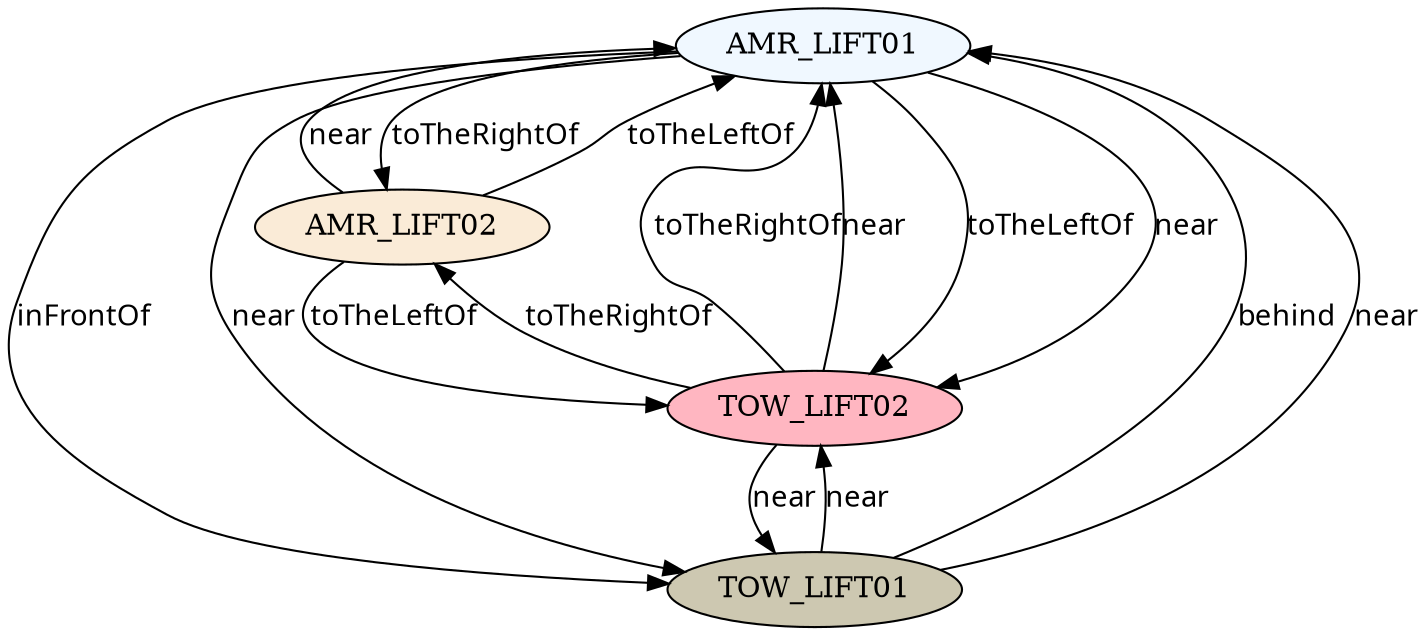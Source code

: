// The Scene Graph
digraph {
	node [fillcolor=aliceblue style=filled]
	0 [label=AMR_LIFT01]
	node [fillcolor=antiquewhite style=filled]
	1 [label=AMR_LIFT02]
	node [fillcolor=cornsilk3 style=filled]
	2 [label=TOW_LIFT01]
	node [fillcolor=lightpink style=filled]
	3 [label=TOW_LIFT02]
	edge [color=black fontname=Sans style=filled]
	0 -> 1 [label=toTheRightOf]
	0 -> 2 [label=inFrontOf]
	0 -> 2 [label=near]
	0 -> 3 [label=toTheLeftOf]
	0 -> 3 [label=near]
	1 -> 0 [label=toTheLeftOf]
	1 -> 0 [label=near]
	1 -> 3 [label=toTheLeftOf]
	2 -> 0 [label=behind]
	2 -> 0 [label=near]
	2 -> 3 [label=near]
	3 -> 0 [label=toTheRightOf]
	3 -> 0 [label=near]
	3 -> 1 [label=toTheRightOf]
	3 -> 2 [label=near]
}
